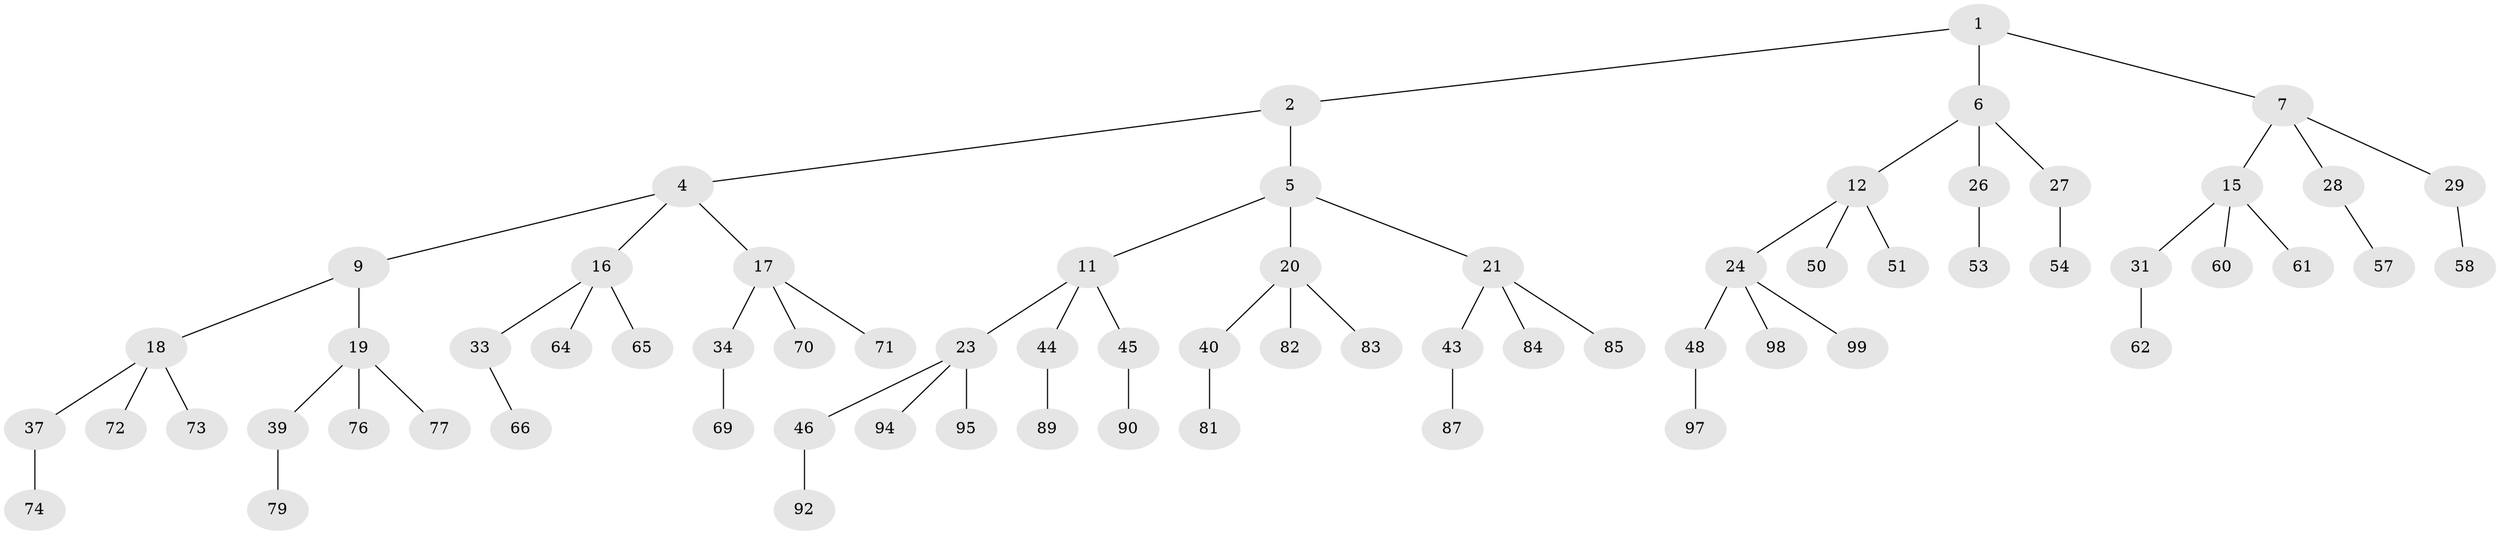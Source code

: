 // original degree distribution, {2: 0.02, 3: 0.48, 1: 0.5}
// Generated by graph-tools (version 1.1) at 2025/11/02/21/25 10:11:11]
// undirected, 68 vertices, 67 edges
graph export_dot {
graph [start="1"]
  node [color=gray90,style=filled];
  1 [super="+3"];
  2 [latent=1];
  4 [latent=0.5,super="+8"];
  5 [latent=0.5,super="+10"];
  6 [latent=0.5,super="+13"];
  7 [latent=0.5,super="+14"];
  9 [latent=0.333333];
  11 [latent=0.333333,super="+22"];
  12 [latent=0.333333,super="+25"];
  15 [latent=0.333333,super="+30"];
  16 [latent=0.25,super="+32"];
  17 [latent=0.25,super="+35"];
  18 [latent=0.25,super="+36"];
  19 [latent=0.25,super="+38"];
  20 [latent=0.25,super="+41"];
  21 [latent=0.25,super="+42"];
  23 [latent=0.25,super="+47"];
  24 [latent=0.25,super="+49"];
  26 [latent=0.25,super="+52"];
  27 [latent=0.25,super="+55"];
  28 [latent=0.25,super="+56"];
  29 [latent=0.25,super="+59"];
  31 [latent=0.25,super="+63"];
  33 [latent=0.2,super="+67"];
  34 [latent=0.2,super="+68"];
  37 [latent=0.2,super="+75"];
  39 [latent=0.2,super="+78"];
  40 [latent=0.2,super="+80"];
  43 [latent=0.2,super="+86"];
  44 [latent=0.2,super="+88"];
  45 [latent=0.2,super="+91"];
  46 [latent=0.2,super="+93"];
  48 [latent=0.2,super="+96"];
  50 [latent=0.2,super="+100"];
  51 [latent=0.2];
  53 [latent=0.2];
  54 [latent=0.2];
  57 [latent=0.2];
  58 [latent=0.2];
  60 [latent=0.2];
  61 [latent=0.2];
  62 [latent=0.2];
  64 [latent=0.166667];
  65 [latent=0.166667];
  66 [latent=0.166667];
  69 [latent=0.166667];
  70 [latent=0.166667];
  71 [latent=0.166667];
  72 [latent=0.166667];
  73 [latent=0.166667];
  74 [latent=0.166667];
  76 [latent=0.166667];
  77 [latent=0.166667];
  79 [latent=0.166667];
  81 [latent=0.166667];
  82 [latent=0.166667];
  83 [latent=0.166667];
  84 [latent=0.166667];
  85 [latent=0.166667];
  87 [latent=0.166667];
  89 [latent=0.166667];
  90 [latent=0.166667];
  92 [latent=0.166667];
  94 [latent=0.166667];
  95 [latent=0.166667];
  97 [latent=0.166667];
  98 [latent=0.166667];
  99 [latent=0.166667];
  1 -- 2;
  1 -- 6;
  1 -- 7;
  2 -- 4;
  2 -- 5;
  4 -- 9;
  4 -- 16;
  4 -- 17;
  5 -- 11;
  5 -- 21;
  5 -- 20;
  6 -- 12;
  6 -- 26;
  6 -- 27;
  7 -- 15;
  7 -- 28;
  7 -- 29;
  9 -- 18;
  9 -- 19;
  11 -- 23;
  11 -- 44;
  11 -- 45;
  12 -- 24;
  12 -- 50;
  12 -- 51;
  15 -- 31;
  15 -- 60;
  15 -- 61;
  16 -- 33;
  16 -- 65;
  16 -- 64;
  17 -- 34;
  17 -- 70;
  17 -- 71;
  18 -- 37;
  18 -- 72;
  18 -- 73;
  19 -- 39;
  19 -- 76;
  19 -- 77;
  20 -- 40;
  20 -- 82;
  20 -- 83;
  21 -- 43;
  21 -- 85;
  21 -- 84;
  23 -- 46;
  23 -- 95;
  23 -- 94;
  24 -- 48;
  24 -- 98;
  24 -- 99;
  26 -- 53;
  27 -- 54;
  28 -- 57;
  29 -- 58;
  31 -- 62;
  33 -- 66;
  34 -- 69;
  37 -- 74;
  39 -- 79;
  40 -- 81;
  43 -- 87;
  44 -- 89;
  45 -- 90;
  46 -- 92;
  48 -- 97;
}

